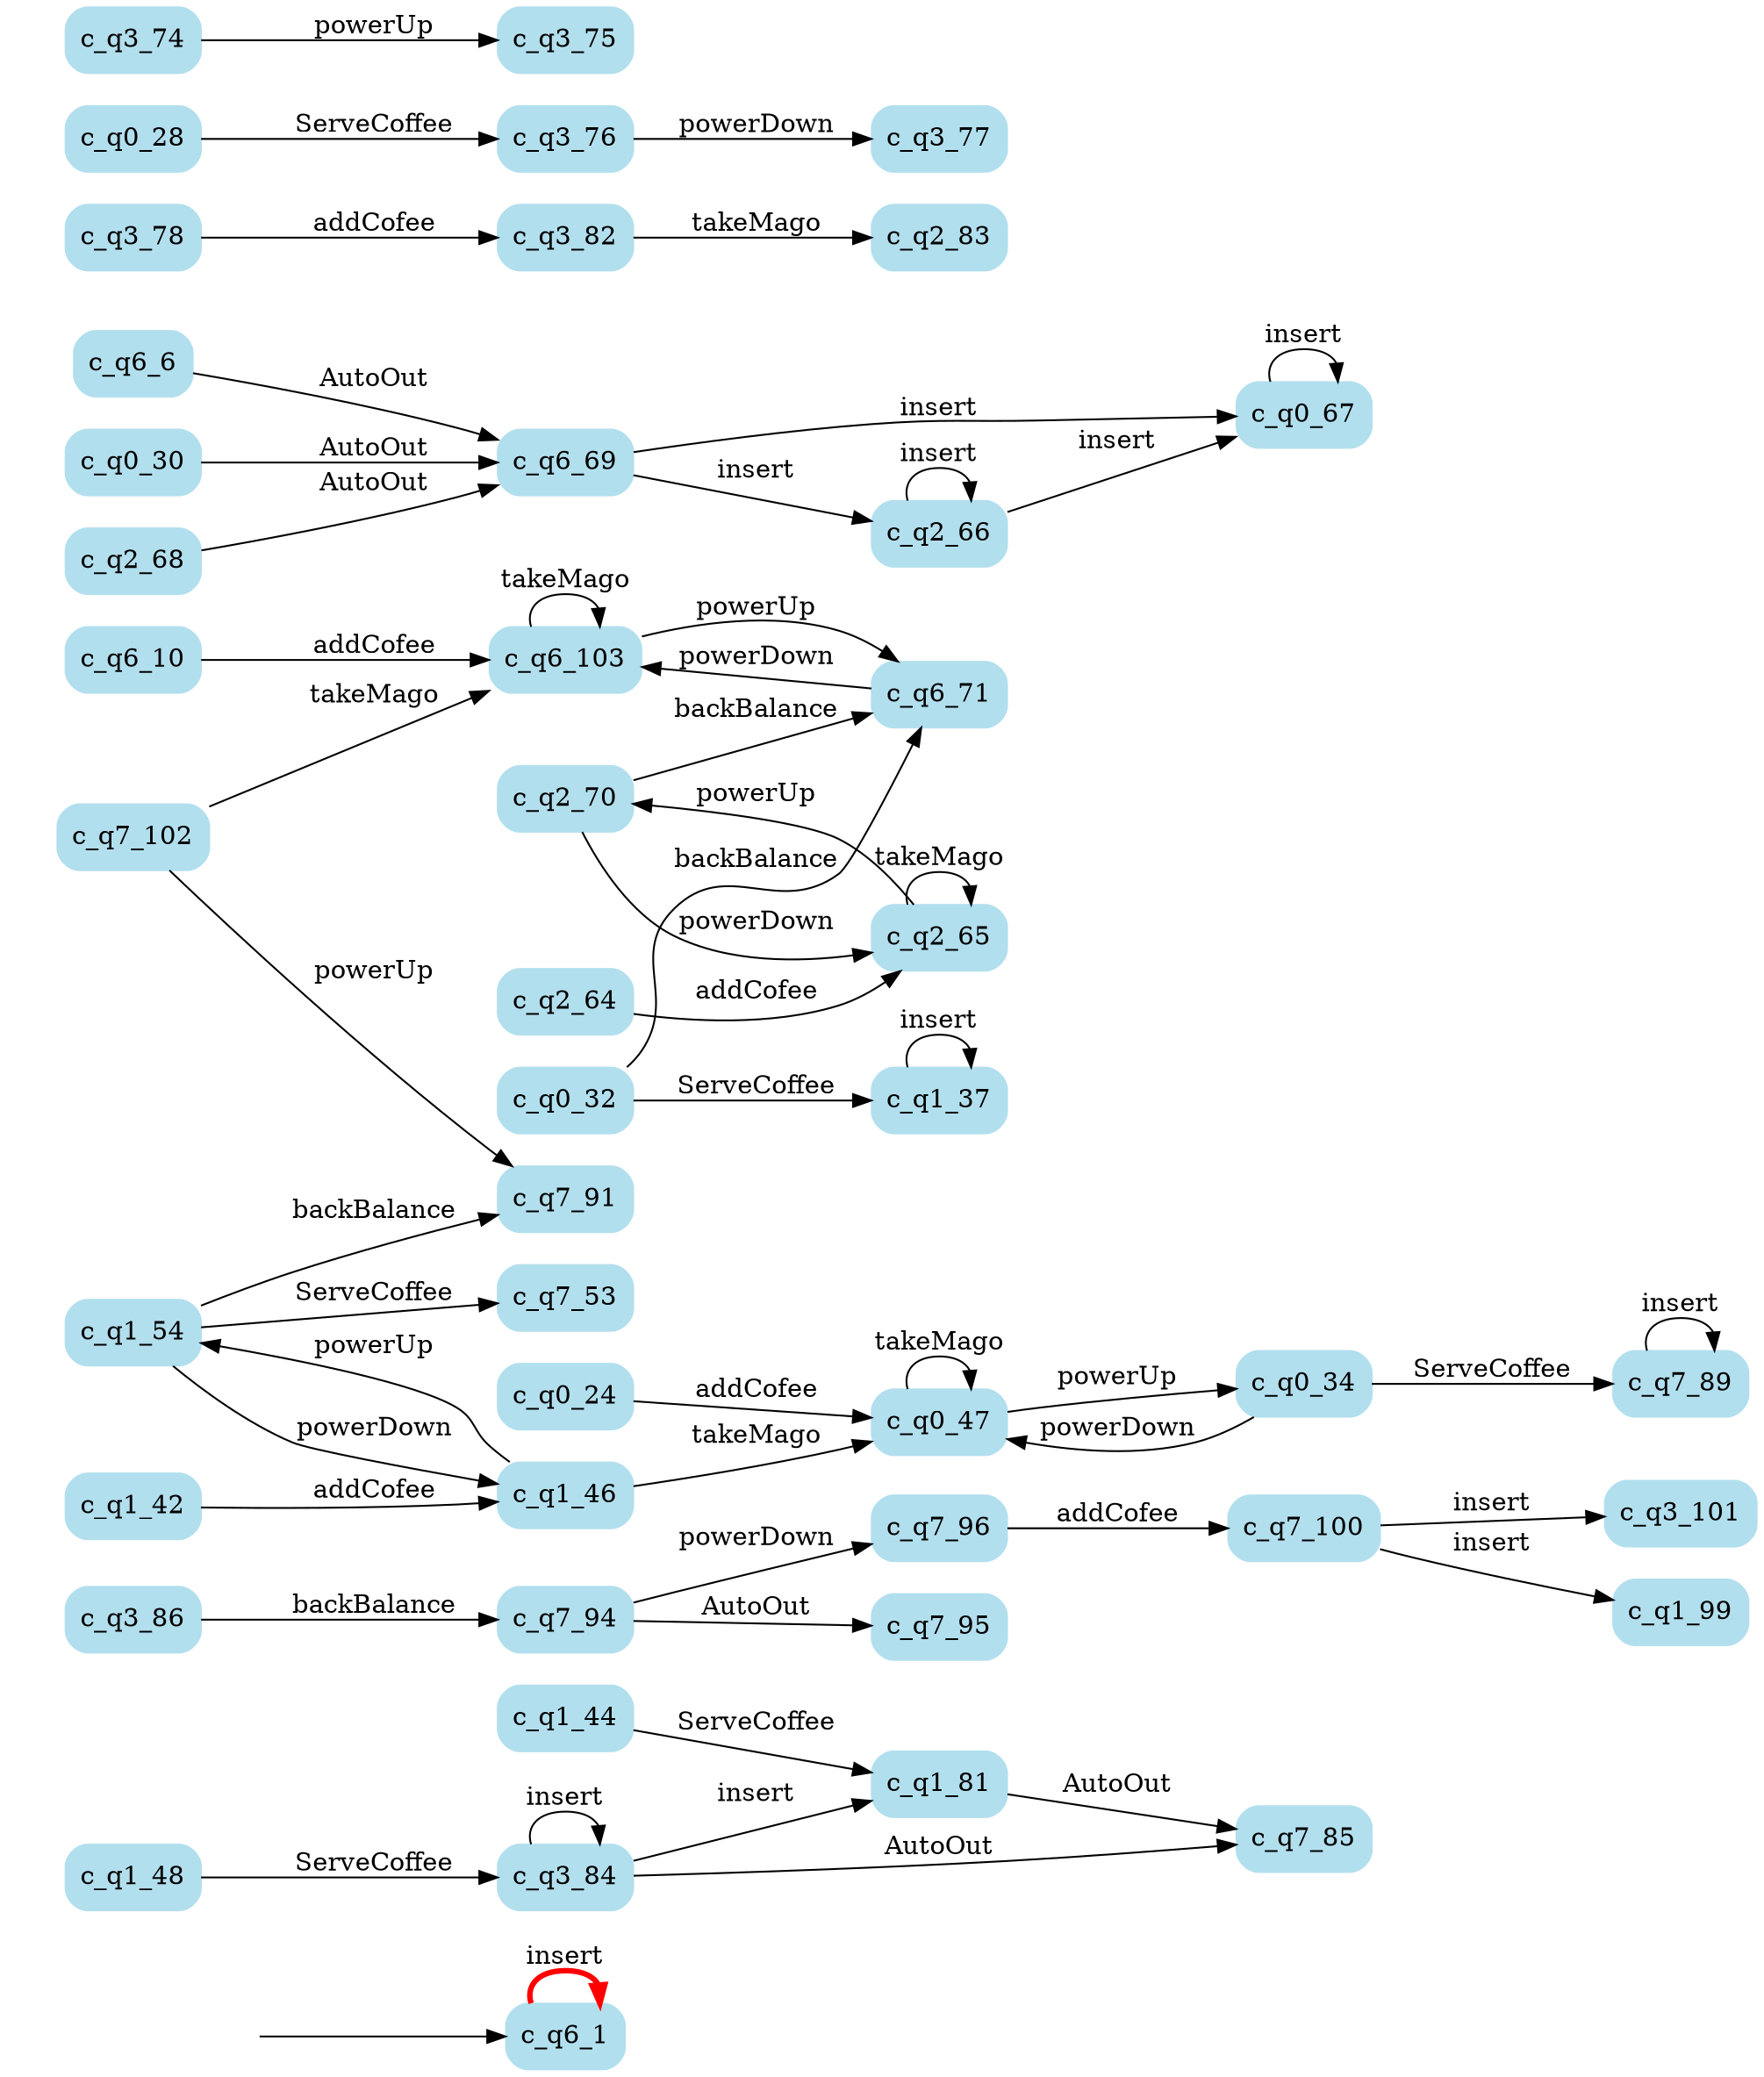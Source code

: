 digraph G {

	rankdir = LR;

	start_c_q6_1[style=invisible];

	node[shape=box, style="rounded, filled", color=lightblue2];

	c_q1_44[label="c_q1_44"];
	c_q7_100[label="c_q7_100"];
	c_q6_10[label="c_q6_10"];
	c_q0_47[label="c_q0_47"];
	c_q6_69[label="c_q6_69"];
	c_q2_70[label="c_q2_70"];
	c_q3_86[label="c_q3_86"];
	c_q7_102[label="c_q7_102"];
	c_q2_64[label="c_q2_64"];
	c_q3_101[label="c_q3_101"];
	c_q3_78[label="c_q3_78"];
	c_q6_1[label="c_q6_1"];
	c_q1_54[label="c_q1_54"];
	c_q6_103[label="c_q6_103"];
	c_q0_24[label="c_q0_24"];
	c_q0_67[label="c_q0_67"];
	c_q2_66[label="c_q2_66"];
	c_q3_76[label="c_q3_76"];
	c_q3_75[label="c_q3_75"];
	c_q7_96[label="c_q7_96"];
	c_q7_95[label="c_q7_95"];
	c_q1_42[label="c_q1_42"];
	c_q7_89[label="c_q7_89"];
	c_q0_28[label="c_q0_28"];
	c_q7_85[label="c_q7_85"];
	c_q6_6[label="c_q6_6"];
	c_q3_82[label="c_q3_82"];
	c_q0_34[label="c_q0_34"];
	c_q2_65[label="c_q2_65"];
	c_q7_91[label="c_q7_91"];
	c_q1_99[label="c_q1_99"];
	c_q7_53[label="c_q7_53"];
	c_q1_37[label="c_q1_37"];
	c_q0_30[label="c_q0_30"];
	c_q1_46[label="c_q1_46"];
	c_q1_48[label="c_q1_48"];
	c_q6_71[label="c_q6_71"];
	c_q3_74[label="c_q3_74"];
	c_q2_83[label="c_q2_83"];
	c_q7_94[label="c_q7_94"];
	c_q3_84[label="c_q3_84"];
	c_q2_68[label="c_q2_68"];
	c_q3_77[label="c_q3_77"];
	c_q1_81[label="c_q1_81"];
	c_q0_32[label="c_q0_32"];

	start_c_q6_1 -> c_q6_1;
	c_q6_1 -> c_q6_1[label="insert", penwidth=3, color=red];
	c_q6_103 -> c_q6_71[label="powerUp"];
	c_q6_71 -> c_q6_103[label="powerDown"];
	c_q6_6 -> c_q6_69[label="AutoOut"];
	c_q6_103 -> c_q6_103[label="takeMago"];
	c_q6_10 -> c_q6_103[label="addCofee"];
	c_q6_69 -> c_q0_67[label="insert"];
	c_q6_69 -> c_q2_66[label="insert"];
	c_q0_67 -> c_q0_67[label="insert"];
	c_q0_47 -> c_q0_34[label="powerUp"];
	c_q0_34 -> c_q0_47[label="powerDown"];
	c_q0_47 -> c_q0_47[label="takeMago"];
	c_q0_24 -> c_q0_47[label="addCofee"];
	c_q0_32 -> c_q1_37[label="ServeCoffee"];
	c_q0_28 -> c_q3_76[label="ServeCoffee"];
	c_q0_30 -> c_q6_69[label="AutoOut"];
	c_q0_32 -> c_q6_71[label="backBalance"];
	c_q0_34 -> c_q7_89[label="ServeCoffee"];
	c_q1_37 -> c_q1_37[label="insert"];
	c_q1_46 -> c_q1_54[label="powerUp"];
	c_q1_54 -> c_q1_46[label="powerDown"];
	c_q1_42 -> c_q1_46[label="addCofee"];
	c_q1_44 -> c_q1_81[label="ServeCoffee"];
	c_q1_46 -> c_q0_47[label="takeMago"];
	c_q1_48 -> c_q3_84[label="ServeCoffee"];
	c_q1_81 -> c_q7_85[label="AutoOut"];
	c_q1_54 -> c_q7_53[label="ServeCoffee"];
	c_q1_54 -> c_q7_91[label="backBalance"];
	c_q2_66 -> c_q2_66[label="insert"];
	c_q2_65 -> c_q2_70[label="powerUp"];
	c_q2_70 -> c_q2_65[label="powerDown"];
	c_q2_65 -> c_q2_65[label="takeMago"];
	c_q2_64 -> c_q2_65[label="addCofee"];
	c_q2_66 -> c_q0_67[label="insert"];
	c_q2_68 -> c_q6_69[label="AutoOut"];
	c_q2_70 -> c_q6_71[label="backBalance"];
	c_q3_84 -> c_q3_84[label="insert"];
	c_q3_74 -> c_q3_75[label="powerUp"];
	c_q3_76 -> c_q3_77[label="powerDown"];
	c_q3_78 -> c_q3_82[label="addCofee"];
	c_q3_84 -> c_q1_81[label="insert"];
	c_q3_82 -> c_q2_83[label="takeMago"];
	c_q3_84 -> c_q7_85[label="AutoOut"];
	c_q3_86 -> c_q7_94[label="backBalance"];
	c_q7_89 -> c_q7_89[label="insert"];
	c_q7_102 -> c_q7_91[label="powerUp"];
	c_q7_94 -> c_q7_96[label="powerDown"];
	c_q7_94 -> c_q7_95[label="AutoOut"];
	c_q7_96 -> c_q7_100[label="addCofee"];
	c_q7_100 -> c_q1_99[label="insert"];
	c_q7_100 -> c_q3_101[label="insert"];
	c_q7_102 -> c_q6_103[label="takeMago"];

}